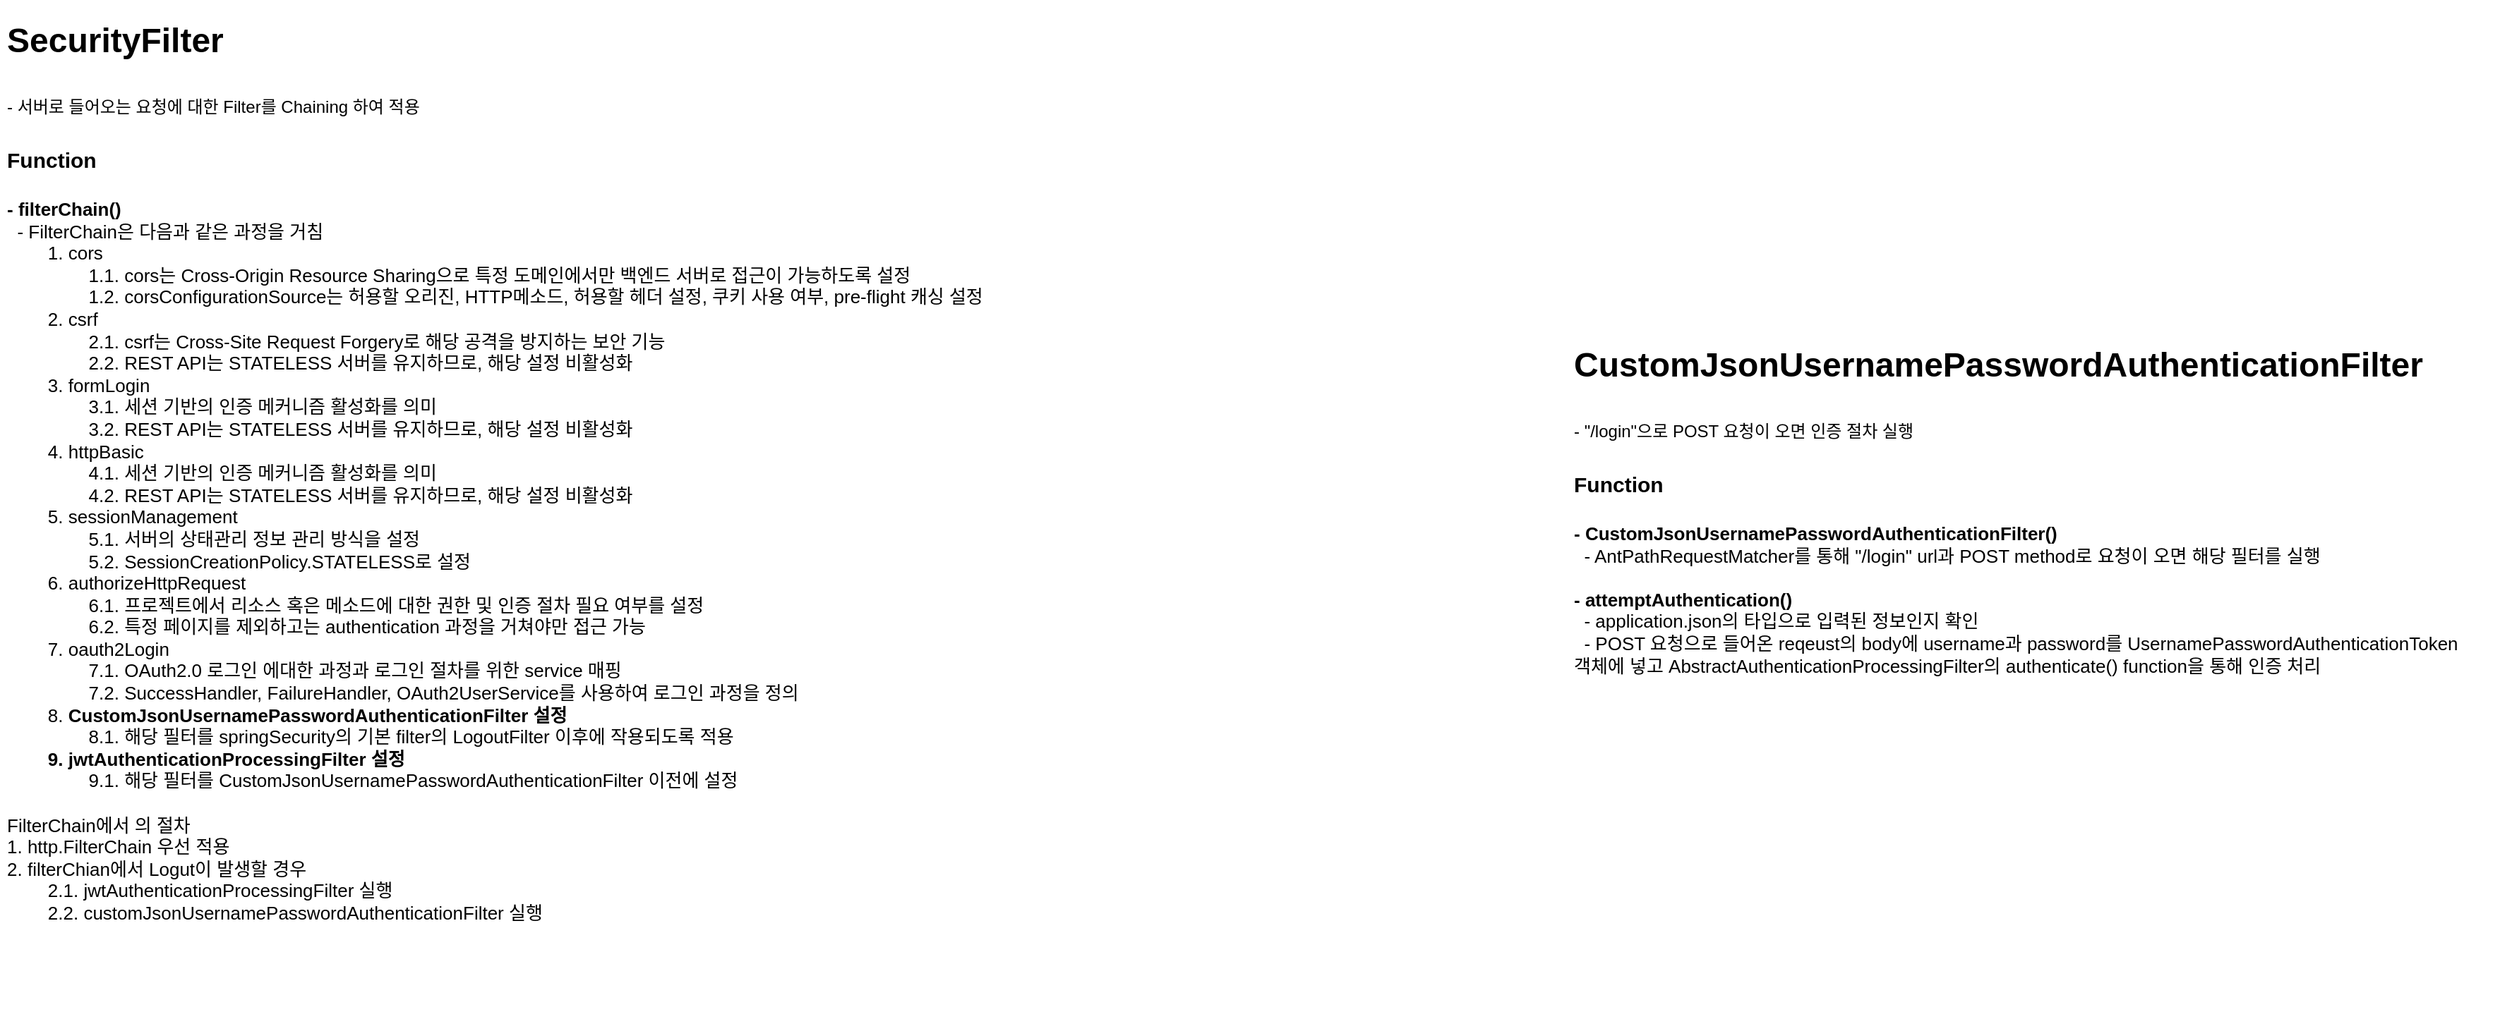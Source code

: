 <mxfile version="23.1.7" type="github">
  <diagram name="Page-1" id="2YBvvXClWsGukQMizWep">
    <mxGraphModel dx="1688" dy="866" grid="1" gridSize="10" guides="1" tooltips="1" connect="1" arrows="1" fold="1" page="1" pageScale="1" pageWidth="850" pageHeight="1100" math="0" shadow="0">
      <root>
        <mxCell id="0" />
        <mxCell id="1" parent="0" />
        <mxCell id="1fV30mokUrKp74guWzHp-1" value="&lt;p style=&quot;line-height: 40%;&quot;&gt;&lt;/p&gt;&lt;h1 style=&quot;line-height: 110%;&quot;&gt;&lt;span style=&quot;background-color: initial;&quot;&gt;CustomJsonUsernamePasswordAuthenticationFilter&lt;/span&gt;&lt;/h1&gt;&lt;h1 style=&quot;line-height: 110%;&quot;&gt;&lt;span style=&quot;font-size: 12px; font-weight: 400;&quot;&gt;- &quot;/login&quot;으로 POST 요청이 오면 인증 절차 실행&lt;/span&gt;&lt;/h1&gt;&lt;div style=&quot;line-height: 120%; font-size: 15px;&quot;&gt;&lt;font style=&quot;font-size: 15px;&quot;&gt;&lt;b&gt;Function&lt;/b&gt;&lt;/font&gt;&lt;/div&gt;&lt;div style=&quot;line-height: 120%; font-size: 15px;&quot;&gt;&lt;font style=&quot;font-size: 15px;&quot;&gt;&lt;b&gt;&lt;br&gt;&lt;/b&gt;&lt;/font&gt;&lt;/div&gt;&lt;div style=&quot;line-height: 120%; font-size: 13px;&quot;&gt;&lt;font style=&quot;font-size: 13px;&quot;&gt;&lt;b&gt;-&amp;nbsp;CustomJsonUsernamePasswordAuthenticationFilter()&lt;/b&gt;&lt;/font&gt;&lt;/div&gt;&lt;div style=&quot;line-height: 120%; font-size: 13px;&quot;&gt;&lt;font style=&quot;font-size: 13px;&quot;&gt;&amp;nbsp; - AntPathRequestMatcher를 통해 &quot;/login&quot; url과 POST method로 요청이 오면 해당 필터를 실행&lt;/font&gt;&lt;/div&gt;&lt;div style=&quot;line-height: 120%; font-size: 13px;&quot;&gt;&lt;font style=&quot;font-size: 13px;&quot;&gt;&lt;br&gt;&lt;/font&gt;&lt;/div&gt;&lt;div style=&quot;line-height: 120%; font-size: 13px;&quot;&gt;&lt;b&gt;&lt;font style=&quot;font-size: 13px;&quot;&gt;-&amp;nbsp;attemptAuthentication&lt;/font&gt;&lt;span style=&quot;background-color: initial;&quot;&gt;()&lt;/span&gt;&lt;/b&gt;&lt;/div&gt;&lt;div style=&quot;line-height: 120%; font-size: 13px;&quot;&gt;&lt;font style=&quot;font-size: 13px;&quot;&gt;&amp;nbsp; - application.json의 타입으로 입력된 정보인지 확인&lt;/font&gt;&lt;/div&gt;&lt;div style=&quot;line-height: 120%; font-size: 13px;&quot;&gt;&lt;font style=&quot;font-size: 13px;&quot;&gt;&amp;nbsp; - POST 요청으로 들어온 reqeust의 body에 username과 password를 UsernamePasswordAuthenticationToken&amp;nbsp; &amp;nbsp; &amp;nbsp; &amp;nbsp; 객체에 넣고 AbstractAuthenticationProcessingFilter의 authenticate() function을 통해 인증 처리&lt;/font&gt;&lt;/div&gt;&lt;p&gt;&lt;/p&gt;" style="text;html=1;spacing=5;spacingTop=-20;whiteSpace=wrap;overflow=hidden;rounded=0;" parent="1" vertex="1">
          <mxGeometry x="460" y="310" width="660" height="290" as="geometry" />
        </mxCell>
        <mxCell id="cRLDKxiATWoi08usjRkC-1" value="&lt;p style=&quot;line-height: 40%;&quot;&gt;&lt;/p&gt;&lt;h1 style=&quot;line-height: 110%;&quot;&gt;&lt;span style=&quot;background-color: initial;&quot;&gt;SecurityFilter&lt;/span&gt;&lt;/h1&gt;&lt;h1 style=&quot;line-height: 110%;&quot;&gt;&lt;span style=&quot;font-size: 12px; font-weight: 400;&quot;&gt;- 서버로 들어오는 요청에 대한 Filter를 Chaining 하여 적용&lt;/span&gt;&lt;/h1&gt;&lt;div style=&quot;line-height: 120%; font-size: 15px;&quot;&gt;&lt;font style=&quot;font-size: 15px;&quot;&gt;&lt;b&gt;Function&lt;/b&gt;&lt;/font&gt;&lt;/div&gt;&lt;div style=&quot;line-height: 120%; font-size: 15px;&quot;&gt;&lt;font style=&quot;font-size: 15px;&quot;&gt;&lt;b&gt;&lt;br&gt;&lt;/b&gt;&lt;/font&gt;&lt;/div&gt;&lt;div style=&quot;line-height: 120%; font-size: 13px;&quot;&gt;&lt;font style=&quot;font-size: 13px;&quot;&gt;&lt;b&gt;- filterChain()&lt;/b&gt;&lt;/font&gt;&lt;/div&gt;&lt;div style=&quot;line-height: 120%; font-size: 13px;&quot;&gt;&lt;font style=&quot;font-size: 13px;&quot;&gt;&amp;nbsp; - FilterChain은 다음과 같은 과정을 거침&lt;/font&gt;&lt;/div&gt;&lt;div style=&quot;line-height: 120%; font-size: 13px;&quot;&gt;&lt;span style=&quot;white-space: pre;&quot;&gt;&#x9;&lt;/span&gt;1. cors&lt;br&gt;&lt;/div&gt;&lt;div style=&quot;line-height: 120%; font-size: 13px;&quot;&gt;&lt;span style=&quot;white-space: pre;&quot;&gt;&#x9;&lt;/span&gt;&lt;span style=&quot;white-space: pre;&quot;&gt;&#x9;&lt;/span&gt;1.1. cors는 Cross-Origin Resource Sharing으로 특정 도메인에서만 백엔드 서버로 접근이 가능하도록 설정&lt;br&gt;&lt;/div&gt;&lt;div style=&quot;line-height: 120%; font-size: 13px;&quot;&gt;&lt;span style=&quot;white-space: pre;&quot;&gt;&#x9;&lt;/span&gt;&lt;span style=&quot;white-space: pre;&quot;&gt;&#x9;&lt;/span&gt;1.2. corsConfigurationSource는 허용할 오리진, HTTP메소드, 허용할 헤더 설정, 쿠키 사용 여부, pre-flight 캐싱 설정&lt;/div&gt;&lt;div style=&quot;line-height: 120%; font-size: 13px;&quot;&gt;&lt;span style=&quot;white-space: pre;&quot;&gt;&#x9;&lt;/span&gt;2. csrf&lt;br&gt;&lt;/div&gt;&lt;div style=&quot;line-height: 120%; font-size: 13px;&quot;&gt;&lt;span style=&quot;white-space: pre;&quot;&gt;&#x9;&lt;/span&gt;&lt;span style=&quot;white-space: pre;&quot;&gt;&#x9;&lt;/span&gt;2.1. csrf는 Cross-Site Request Forgery로 해당 공격을 방지하는 보안 기능&lt;br&gt;&lt;/div&gt;&lt;div style=&quot;line-height: 120%; font-size: 13px;&quot;&gt;&lt;span style=&quot;white-space: pre;&quot;&gt;&#x9;&lt;/span&gt;&lt;span style=&quot;white-space: pre;&quot;&gt;&#x9;&lt;/span&gt;2.2. REST API는 STATELESS 서버를 유지하므로, 해당 설정 비활성화&lt;br&gt;&lt;/div&gt;&lt;div style=&quot;line-height: 120%; font-size: 13px;&quot;&gt;&lt;span style=&quot;white-space: pre;&quot;&gt;&#x9;&lt;/span&gt;3. formLogin&lt;br&gt;&lt;/div&gt;&lt;div style=&quot;line-height: 120%; font-size: 13px;&quot;&gt;&lt;span style=&quot;white-space: pre;&quot;&gt;&#x9;&lt;/span&gt;&lt;span style=&quot;white-space: pre;&quot;&gt;&#x9;&lt;/span&gt;3.1. 세션 기반의 인증 메커니즘 활성화를 의미&lt;br&gt;&lt;/div&gt;&lt;div style=&quot;line-height: 120%; font-size: 13px;&quot;&gt;&lt;span style=&quot;white-space: pre;&quot;&gt;&#x9;&lt;/span&gt;&lt;span style=&quot;white-space: pre;&quot;&gt;&#x9;&lt;/span&gt;3.2. REST API는 STATELESS 서버를 유지하므로, 해당 설정 비활성화&lt;br&gt;&lt;/div&gt;&lt;div style=&quot;line-height: 120%; font-size: 13px;&quot;&gt;&lt;span style=&quot;white-space: pre;&quot;&gt;&#x9;&lt;/span&gt;4. httpBasic&lt;br&gt;&lt;/div&gt;&lt;div style=&quot;line-height: 120%; font-size: 13px;&quot;&gt;&lt;span style=&quot;white-space: pre;&quot;&gt;&#x9;&lt;/span&gt;&lt;span style=&quot;white-space: pre;&quot;&gt;&#x9;&lt;/span&gt;4.1. 세션 기반의 인증 메커니즘 활성화를 의미&lt;br&gt;&lt;/div&gt;&lt;div style=&quot;line-height: 120%; font-size: 13px;&quot;&gt;&lt;span style=&quot;white-space: pre;&quot;&gt;&#x9;&lt;/span&gt;&lt;span style=&quot;white-space: pre;&quot;&gt;&#x9;&lt;/span&gt;4.2. REST API는 STATELESS 서버를 유지하므로, 해당 설정 비활성화&lt;br&gt;&lt;/div&gt;&lt;div style=&quot;line-height: 120%; font-size: 13px;&quot;&gt;&lt;span style=&quot;white-space: pre;&quot;&gt;&#x9;&lt;/span&gt;5. sessionManagement&lt;br&gt;&lt;/div&gt;&lt;div style=&quot;line-height: 120%; font-size: 13px;&quot;&gt;&lt;span style=&quot;white-space: pre;&quot;&gt;&#x9;&lt;/span&gt;&lt;span style=&quot;white-space: pre;&quot;&gt;&#x9;&lt;/span&gt;5.1. 서버의 상태관리 정보 관리 방식을 설정&lt;br&gt;&lt;/div&gt;&lt;div style=&quot;line-height: 120%; font-size: 13px;&quot;&gt;&lt;span style=&quot;white-space: pre;&quot;&gt;&#x9;&lt;/span&gt;&lt;span style=&quot;white-space: pre;&quot;&gt;&#x9;&lt;/span&gt;5.2. SessionCreationPolicy.STATELESS로 설정&lt;br&gt;&lt;/div&gt;&lt;div style=&quot;line-height: 120%; font-size: 13px;&quot;&gt;&lt;span style=&quot;white-space: pre;&quot;&gt;&#x9;&lt;/span&gt;6. authorizeHttpRequest&lt;br&gt;&lt;/div&gt;&lt;div style=&quot;line-height: 120%; font-size: 13px;&quot;&gt;&lt;span style=&quot;white-space: pre;&quot;&gt;&#x9;&lt;/span&gt;&lt;span style=&quot;white-space: pre;&quot;&gt;&#x9;&lt;/span&gt;6.1. 프로젝트에서 리소스 혹은 메소드에 대한 권한 및 인증 절차 필요 여부를 설정&lt;br&gt;&lt;/div&gt;&lt;div style=&quot;line-height: 120%; font-size: 13px;&quot;&gt;&lt;span style=&quot;white-space: pre;&quot;&gt;&#x9;&lt;/span&gt;&lt;span style=&quot;white-space: pre;&quot;&gt;&#x9;&lt;/span&gt;6.2. 특정 페이지를 제외하고는 authentication 과정을 거쳐야만 접근 가능&lt;br&gt;&lt;/div&gt;&lt;div style=&quot;line-height: 120%; font-size: 13px;&quot;&gt;&lt;span style=&quot;white-space: pre;&quot;&gt;&#x9;&lt;/span&gt;7. oauth2Login&lt;br&gt;&lt;/div&gt;&lt;div style=&quot;line-height: 120%; font-size: 13px;&quot;&gt;&lt;span style=&quot;white-space: pre;&quot;&gt;&#x9;&lt;/span&gt;&lt;span style=&quot;white-space: pre;&quot;&gt;&#x9;&lt;/span&gt;7.1. OAuth2.0 로그인 에대한 과정과 로그인 절차를 위한 service 매핑&lt;br&gt;&lt;/div&gt;&lt;div style=&quot;line-height: 120%; font-size: 13px;&quot;&gt;&lt;span style=&quot;white-space: pre;&quot;&gt;&#x9;&lt;/span&gt;&lt;span style=&quot;white-space: pre;&quot;&gt;&#x9;&lt;/span&gt;7.2. SuccessHandler, FailureHandler, OAuth2UserService를 사용하여 로그인 과정을 정의&lt;br&gt;&lt;/div&gt;&lt;div style=&quot;line-height: 120%; font-size: 13px;&quot;&gt;&lt;span style=&quot;white-space: pre;&quot;&gt;&#x9;&lt;/span&gt;8. &lt;b&gt;CustomJsonUsernamePasswordAuthenticationFilter 설정&lt;/b&gt;&lt;br&gt;&lt;/div&gt;&lt;div style=&quot;line-height: 120%; font-size: 13px;&quot;&gt;&lt;span style=&quot;white-space: pre;&quot;&gt;&#x9;&lt;/span&gt;&lt;span style=&quot;white-space: pre;&quot;&gt;&#x9;&lt;/span&gt;8.1. 해당 필터를 springSecurity의 기본 filter의 LogoutFilter 이후에 작용되도록 적용&lt;br&gt;&lt;/div&gt;&lt;div style=&quot;line-height: 120%; font-size: 13px;&quot;&gt;&lt;b&gt;&lt;span style=&quot;white-space: pre;&quot;&gt;&#x9;&lt;/span&gt;9. jwtAuthenticationProcessingFilter 설정&lt;/b&gt;&lt;br&gt;&lt;/div&gt;&lt;div style=&quot;line-height: 120%; font-size: 13px;&quot;&gt;&lt;span style=&quot;font-weight: bold; white-space: pre;&quot;&gt;&#x9;&lt;/span&gt;&lt;span style=&quot;font-weight: bold; white-space: pre;&quot;&gt;&#x9;&lt;/span&gt;9.1. 해당 필터를 CustomJsonUsernamePasswordAuthenticationFilter 이전에 설정&lt;br&gt;&lt;/div&gt;&lt;div style=&quot;line-height: 120%; font-size: 13px;&quot;&gt;&lt;br&gt;&lt;/div&gt;&lt;div style=&quot;line-height: 120%; font-size: 13px;&quot;&gt;FilterChain에서 의 절차&lt;/div&gt;&lt;div style=&quot;line-height: 120%; font-size: 13px;&quot;&gt;1. http.FilterChain 우선 적용&lt;/div&gt;&lt;div style=&quot;line-height: 120%; font-size: 13px;&quot;&gt;2. filterChian에서 Logut이 발생할 경우&lt;/div&gt;&lt;div style=&quot;line-height: 120%; font-size: 13px;&quot;&gt;&lt;span style=&quot;white-space: pre;&quot;&gt;&#x9;&lt;/span&gt;2.1. jwtAuthenticationProcessingFilter 실행&lt;br&gt;&lt;/div&gt;&lt;div style=&quot;line-height: 120%; font-size: 13px;&quot;&gt;&lt;span style=&quot;white-space: pre;&quot;&gt;&#x9;&lt;/span&gt;2.2. customJsonUsernamePasswordAuthenticationFilter 실행&lt;br&gt;&lt;/div&gt;&lt;p&gt;&lt;/p&gt;" style="text;html=1;spacing=5;spacingTop=-20;whiteSpace=wrap;overflow=hidden;rounded=0;" vertex="1" parent="1">
          <mxGeometry x="-650" y="80" width="810" height="720" as="geometry" />
        </mxCell>
      </root>
    </mxGraphModel>
  </diagram>
</mxfile>
